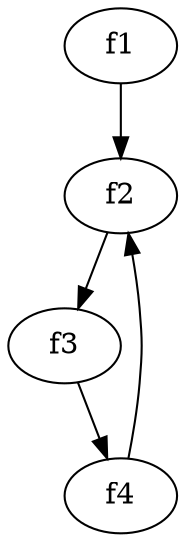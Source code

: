 strict digraph  {
f1;
f2;
f3;
f4;
f1 -> f2  [weight=2];
f2 -> f3  [weight=2];
f3 -> f4  [weight=2];
f4 -> f2  [weight=2];
}
